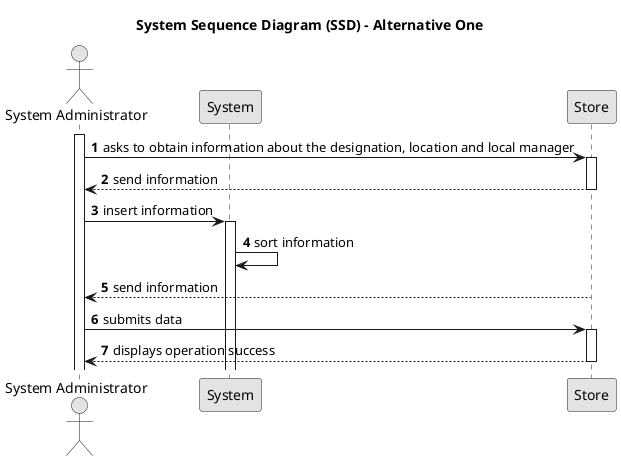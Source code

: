 @startuml
skinparam monochrome true
skinparam packageStyle rectangle
skinparam shadowing false

title System Sequence Diagram (SSD) - Alternative One

autonumber

actor "System Administrator" as Administrator
participant "System" as System
participant "Store" as Store

activate Administrator

    Administrator -> Store : asks to obtain information about the designation, location and local manager
    activate Store

        Store --> Administrator : send information
    deactivate Store

    Administrator -> System : insert information
    activate System

    System -> System : sort information

        Store --> Administrator : send information
    deactivate Store

    Administrator -> Store : submits data
    activate Store

        Store --> Administrator : displays operation success
    deactivate Store

@enduml